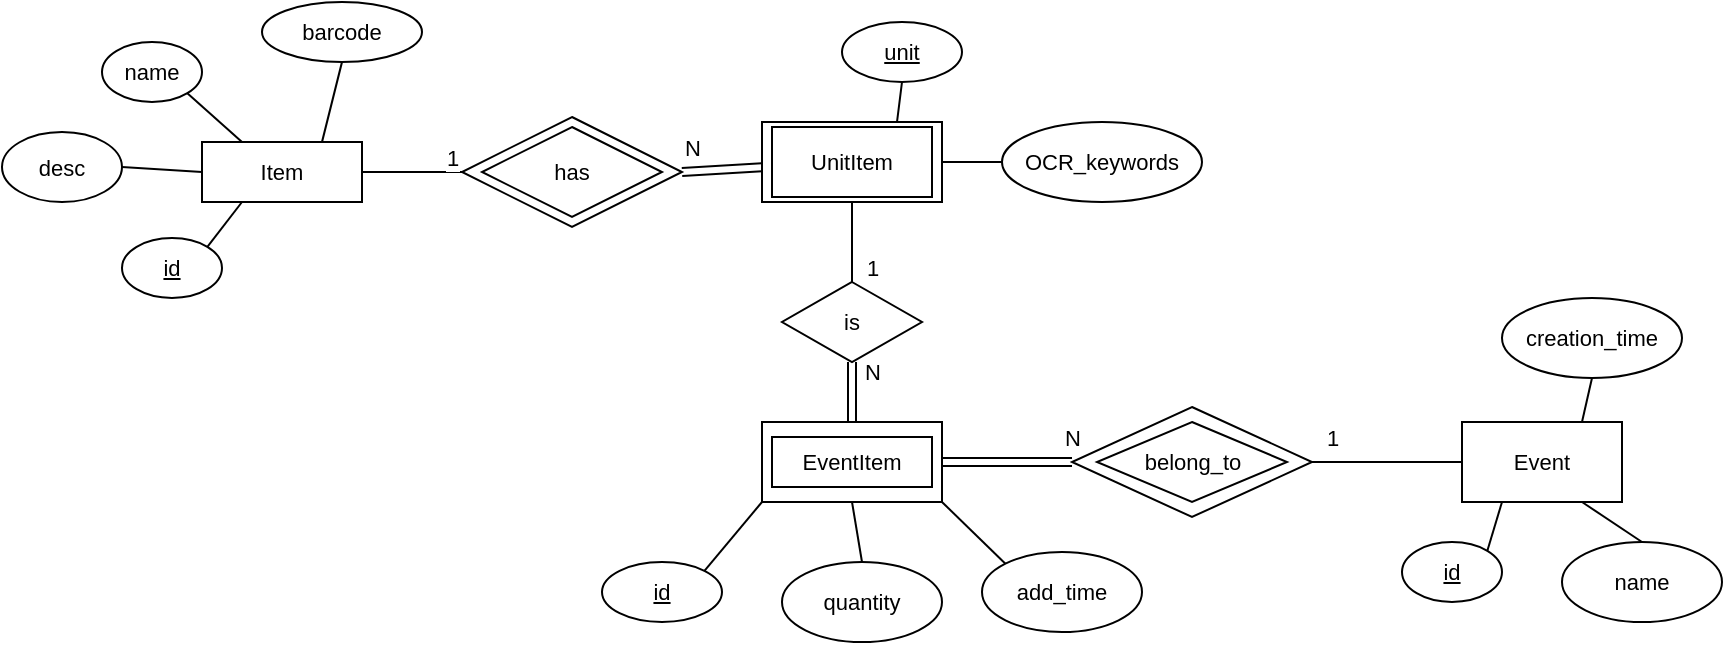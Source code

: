 <mxfile version="24.9.1">
  <diagram name="Page-1" id="lmDEMUQMTWGSZZMK8TKA">
    <mxGraphModel dx="1713" dy="664" grid="1" gridSize="10" guides="1" tooltips="1" connect="1" arrows="1" fold="1" page="1" pageScale="1" pageWidth="827" pageHeight="1169" math="0" shadow="0">
      <root>
        <mxCell id="0" />
        <mxCell id="1" parent="0" />
        <mxCell id="c5G7v532kEOwFp9C76IE-31" style="edgeStyle=none;shape=connector;rounded=0;orthogonalLoop=1;jettySize=auto;html=1;exitX=0.5;exitY=1;exitDx=0;exitDy=0;entryX=0.5;entryY=0;entryDx=0;entryDy=0;strokeColor=default;align=center;verticalAlign=middle;fontFamily=Helvetica;fontSize=11;fontColor=default;labelBackgroundColor=default;endArrow=none;endFill=0;" edge="1" parent="1" source="c5G7v532kEOwFp9C76IE-1" target="c5G7v532kEOwFp9C76IE-28">
          <mxGeometry relative="1" as="geometry" />
        </mxCell>
        <mxCell id="c5G7v532kEOwFp9C76IE-41" style="edgeStyle=none;shape=connector;rounded=0;orthogonalLoop=1;jettySize=auto;html=1;exitX=1;exitY=0.5;exitDx=0;exitDy=0;entryX=0;entryY=0.5;entryDx=0;entryDy=0;strokeColor=default;align=center;verticalAlign=middle;fontFamily=Helvetica;fontSize=11;fontColor=default;labelBackgroundColor=default;endArrow=none;endFill=0;" edge="1" parent="1" source="c5G7v532kEOwFp9C76IE-1" target="c5G7v532kEOwFp9C76IE-39">
          <mxGeometry relative="1" as="geometry" />
        </mxCell>
        <mxCell id="c5G7v532kEOwFp9C76IE-1" value="" style="rounded=0;whiteSpace=wrap;html=1;" vertex="1" parent="1">
          <mxGeometry x="210" y="150" width="90" height="40" as="geometry" />
        </mxCell>
        <mxCell id="c5G7v532kEOwFp9C76IE-44" style="edgeStyle=none;shape=link;rounded=0;orthogonalLoop=1;jettySize=auto;html=1;exitX=1;exitY=0.5;exitDx=0;exitDy=0;strokeColor=default;align=center;verticalAlign=middle;fontFamily=Helvetica;fontSize=11;fontColor=default;labelBackgroundColor=default;endArrow=none;endFill=0;" edge="1" parent="1" source="c5G7v532kEOwFp9C76IE-22" target="c5G7v532kEOwFp9C76IE-37">
          <mxGeometry relative="1" as="geometry" />
        </mxCell>
        <mxCell id="c5G7v532kEOwFp9C76IE-22" value="" style="rounded=0;whiteSpace=wrap;html=1;fontFamily=Helvetica;fontSize=11;fontColor=default;labelBackgroundColor=default;" vertex="1" parent="1">
          <mxGeometry x="210" y="300" width="90" height="40" as="geometry" />
        </mxCell>
        <mxCell id="c5G7v532kEOwFp9C76IE-24" style="edgeStyle=none;shape=connector;rounded=0;orthogonalLoop=1;jettySize=auto;html=1;exitX=1;exitY=0;exitDx=0;exitDy=0;entryX=0;entryY=1;entryDx=0;entryDy=0;strokeColor=default;align=center;verticalAlign=middle;fontFamily=Helvetica;fontSize=11;fontColor=default;labelBackgroundColor=default;endArrow=none;endFill=0;" edge="1" parent="1" source="c5G7v532kEOwFp9C76IE-23" target="c5G7v532kEOwFp9C76IE-22">
          <mxGeometry relative="1" as="geometry" />
        </mxCell>
        <mxCell id="c5G7v532kEOwFp9C76IE-23" value="id" style="ellipse;whiteSpace=wrap;html=1;fontFamily=Helvetica;fontSize=11;fontColor=default;labelBackgroundColor=default;fontStyle=4" vertex="1" parent="1">
          <mxGeometry x="130" y="370" width="60" height="30" as="geometry" />
        </mxCell>
        <mxCell id="c5G7v532kEOwFp9C76IE-34" style="edgeStyle=none;shape=connector;rounded=0;orthogonalLoop=1;jettySize=auto;html=1;exitX=0.5;exitY=0;exitDx=0;exitDy=0;entryX=0.5;entryY=1;entryDx=0;entryDy=0;strokeColor=default;align=center;verticalAlign=middle;fontFamily=Helvetica;fontSize=11;fontColor=default;labelBackgroundColor=default;endArrow=none;endFill=0;" edge="1" parent="1" source="c5G7v532kEOwFp9C76IE-25" target="c5G7v532kEOwFp9C76IE-22">
          <mxGeometry relative="1" as="geometry" />
        </mxCell>
        <mxCell id="c5G7v532kEOwFp9C76IE-25" value="quantity" style="ellipse;whiteSpace=wrap;html=1;fontFamily=Helvetica;fontSize=11;fontColor=default;labelBackgroundColor=default;" vertex="1" parent="1">
          <mxGeometry x="220" y="370" width="80" height="40" as="geometry" />
        </mxCell>
        <mxCell id="c5G7v532kEOwFp9C76IE-27" value="unit" style="ellipse;whiteSpace=wrap;html=1;fontFamily=Helvetica;fontSize=11;fontColor=default;labelBackgroundColor=default;fontStyle=4" vertex="1" parent="1">
          <mxGeometry x="250" y="100" width="60" height="30" as="geometry" />
        </mxCell>
        <mxCell id="c5G7v532kEOwFp9C76IE-30" style="edgeStyle=none;shape=link;rounded=0;orthogonalLoop=1;jettySize=auto;html=1;exitX=0.5;exitY=1;exitDx=0;exitDy=0;entryX=0.5;entryY=0;entryDx=0;entryDy=0;strokeColor=default;align=center;verticalAlign=middle;fontFamily=Helvetica;fontSize=11;fontColor=default;labelBackgroundColor=default;endArrow=none;endFill=0;" edge="1" parent="1" source="c5G7v532kEOwFp9C76IE-28" target="c5G7v532kEOwFp9C76IE-22">
          <mxGeometry relative="1" as="geometry" />
        </mxCell>
        <mxCell id="c5G7v532kEOwFp9C76IE-28" value="is" style="rhombus;whiteSpace=wrap;html=1;fontFamily=Helvetica;fontSize=11;fontColor=default;labelBackgroundColor=default;" vertex="1" parent="1">
          <mxGeometry x="220" y="230" width="70" height="40" as="geometry" />
        </mxCell>
        <mxCell id="c5G7v532kEOwFp9C76IE-29" value="" style="endArrow=none;html=1;rounded=0;strokeColor=default;align=center;verticalAlign=middle;fontFamily=Helvetica;fontSize=11;fontColor=default;labelBackgroundColor=default;exitX=0.75;exitY=0;exitDx=0;exitDy=0;entryX=0.5;entryY=1;entryDx=0;entryDy=0;" edge="1" parent="1" source="c5G7v532kEOwFp9C76IE-1" target="c5G7v532kEOwFp9C76IE-27">
          <mxGeometry width="50" height="50" relative="1" as="geometry">
            <mxPoint x="380" y="350" as="sourcePoint" />
            <mxPoint x="430" y="300" as="targetPoint" />
          </mxGeometry>
        </mxCell>
        <mxCell id="c5G7v532kEOwFp9C76IE-32" value="N" style="text;html=1;align=center;verticalAlign=middle;resizable=0;points=[];autosize=1;strokeColor=none;fillColor=none;fontFamily=Helvetica;fontSize=11;fontColor=default;labelBackgroundColor=default;" vertex="1" parent="1">
          <mxGeometry x="250" y="260" width="30" height="30" as="geometry" />
        </mxCell>
        <mxCell id="c5G7v532kEOwFp9C76IE-33" value="1" style="text;html=1;align=center;verticalAlign=middle;resizable=0;points=[];autosize=1;strokeColor=none;fillColor=none;fontFamily=Helvetica;fontSize=11;fontColor=default;labelBackgroundColor=default;" vertex="1" parent="1">
          <mxGeometry x="250" y="208" width="30" height="30" as="geometry" />
        </mxCell>
        <mxCell id="c5G7v532kEOwFp9C76IE-36" value="Event" style="rounded=0;whiteSpace=wrap;html=1;fontFamily=Helvetica;fontSize=11;fontColor=default;labelBackgroundColor=default;" vertex="1" parent="1">
          <mxGeometry x="560" y="300" width="80" height="40" as="geometry" />
        </mxCell>
        <mxCell id="c5G7v532kEOwFp9C76IE-45" style="edgeStyle=none;shape=connector;rounded=0;orthogonalLoop=1;jettySize=auto;html=1;exitX=1;exitY=0.5;exitDx=0;exitDy=0;entryX=0;entryY=0.5;entryDx=0;entryDy=0;strokeColor=default;align=center;verticalAlign=middle;fontFamily=Helvetica;fontSize=11;fontColor=default;labelBackgroundColor=default;endArrow=none;endFill=0;" edge="1" parent="1" source="c5G7v532kEOwFp9C76IE-37" target="c5G7v532kEOwFp9C76IE-36">
          <mxGeometry relative="1" as="geometry" />
        </mxCell>
        <mxCell id="c5G7v532kEOwFp9C76IE-37" value="" style="rhombus;whiteSpace=wrap;html=1;fontFamily=Helvetica;fontSize=11;fontColor=default;labelBackgroundColor=default;" vertex="1" parent="1">
          <mxGeometry x="365" y="292.5" width="120" height="55" as="geometry" />
        </mxCell>
        <mxCell id="c5G7v532kEOwFp9C76IE-39" value="OCR_keywords" style="ellipse;whiteSpace=wrap;html=1;fontFamily=Helvetica;fontSize=11;fontColor=default;labelBackgroundColor=default;" vertex="1" parent="1">
          <mxGeometry x="330" y="150" width="100" height="40" as="geometry" />
        </mxCell>
        <mxCell id="c5G7v532kEOwFp9C76IE-48" style="edgeStyle=none;shape=connector;rounded=0;orthogonalLoop=1;jettySize=auto;html=1;exitX=1;exitY=0;exitDx=0;exitDy=0;entryX=0.25;entryY=1;entryDx=0;entryDy=0;strokeColor=default;align=center;verticalAlign=middle;fontFamily=Helvetica;fontSize=11;fontColor=default;labelBackgroundColor=default;endArrow=none;endFill=0;" edge="1" parent="1" source="c5G7v532kEOwFp9C76IE-42" target="c5G7v532kEOwFp9C76IE-36">
          <mxGeometry relative="1" as="geometry" />
        </mxCell>
        <mxCell id="c5G7v532kEOwFp9C76IE-42" value="id" style="ellipse;whiteSpace=wrap;html=1;fontFamily=Helvetica;fontSize=11;fontColor=default;labelBackgroundColor=default;fontStyle=4" vertex="1" parent="1">
          <mxGeometry x="530" y="360" width="50" height="30" as="geometry" />
        </mxCell>
        <mxCell id="c5G7v532kEOwFp9C76IE-49" style="edgeStyle=none;shape=connector;rounded=0;orthogonalLoop=1;jettySize=auto;html=1;exitX=0.5;exitY=0;exitDx=0;exitDy=0;entryX=0.75;entryY=1;entryDx=0;entryDy=0;strokeColor=default;align=center;verticalAlign=middle;fontFamily=Helvetica;fontSize=11;fontColor=default;labelBackgroundColor=default;endArrow=none;endFill=0;" edge="1" parent="1" source="c5G7v532kEOwFp9C76IE-43" target="c5G7v532kEOwFp9C76IE-36">
          <mxGeometry relative="1" as="geometry" />
        </mxCell>
        <mxCell id="c5G7v532kEOwFp9C76IE-43" value="name" style="ellipse;whiteSpace=wrap;html=1;fontFamily=Helvetica;fontSize=11;fontColor=default;labelBackgroundColor=default;" vertex="1" parent="1">
          <mxGeometry x="610" y="360" width="80" height="40" as="geometry" />
        </mxCell>
        <mxCell id="c5G7v532kEOwFp9C76IE-46" value="N" style="text;html=1;align=center;verticalAlign=middle;resizable=0;points=[];autosize=1;strokeColor=none;fillColor=none;fontFamily=Helvetica;fontSize=11;fontColor=default;labelBackgroundColor=default;" vertex="1" parent="1">
          <mxGeometry x="350" y="292.5" width="30" height="30" as="geometry" />
        </mxCell>
        <mxCell id="c5G7v532kEOwFp9C76IE-47" value="1" style="text;html=1;align=center;verticalAlign=middle;resizable=0;points=[];autosize=1;strokeColor=none;fillColor=none;fontFamily=Helvetica;fontSize=11;fontColor=default;labelBackgroundColor=default;" vertex="1" parent="1">
          <mxGeometry x="480" y="292.5" width="30" height="30" as="geometry" />
        </mxCell>
        <mxCell id="c5G7v532kEOwFp9C76IE-51" style="edgeStyle=none;shape=connector;rounded=0;orthogonalLoop=1;jettySize=auto;html=1;exitX=0.5;exitY=1;exitDx=0;exitDy=0;entryX=0.75;entryY=0;entryDx=0;entryDy=0;strokeColor=default;align=center;verticalAlign=middle;fontFamily=Helvetica;fontSize=11;fontColor=default;labelBackgroundColor=default;endArrow=none;endFill=0;" edge="1" parent="1" source="c5G7v532kEOwFp9C76IE-50" target="c5G7v532kEOwFp9C76IE-36">
          <mxGeometry relative="1" as="geometry" />
        </mxCell>
        <mxCell id="c5G7v532kEOwFp9C76IE-50" value="creation_time" style="ellipse;whiteSpace=wrap;html=1;fontFamily=Helvetica;fontSize=11;fontColor=default;labelBackgroundColor=default;" vertex="1" parent="1">
          <mxGeometry x="580" y="238" width="90" height="40" as="geometry" />
        </mxCell>
        <mxCell id="c5G7v532kEOwFp9C76IE-56" style="edgeStyle=none;shape=connector;rounded=0;orthogonalLoop=1;jettySize=auto;html=1;exitX=1;exitY=0.5;exitDx=0;exitDy=0;entryX=0;entryY=0.5;entryDx=0;entryDy=0;strokeColor=default;align=center;verticalAlign=middle;fontFamily=Helvetica;fontSize=11;fontColor=default;labelBackgroundColor=default;endArrow=none;endFill=0;" edge="1" parent="1" source="c5G7v532kEOwFp9C76IE-52" target="c5G7v532kEOwFp9C76IE-53">
          <mxGeometry relative="1" as="geometry" />
        </mxCell>
        <mxCell id="c5G7v532kEOwFp9C76IE-52" value="desc" style="ellipse;whiteSpace=wrap;html=1;fontFamily=Helvetica;fontSize=11;fontColor=default;labelBackgroundColor=default;" vertex="1" parent="1">
          <mxGeometry x="-170" y="155" width="60" height="35" as="geometry" />
        </mxCell>
        <mxCell id="c5G7v532kEOwFp9C76IE-63" style="edgeStyle=none;shape=connector;rounded=0;orthogonalLoop=1;jettySize=auto;html=1;exitX=1;exitY=0.5;exitDx=0;exitDy=0;entryX=0;entryY=0.5;entryDx=0;entryDy=0;strokeColor=default;align=center;verticalAlign=middle;fontFamily=Helvetica;fontSize=11;fontColor=default;labelBackgroundColor=default;endArrow=none;endFill=0;" edge="1" parent="1" source="c5G7v532kEOwFp9C76IE-53" target="c5G7v532kEOwFp9C76IE-58">
          <mxGeometry relative="1" as="geometry" />
        </mxCell>
        <mxCell id="c5G7v532kEOwFp9C76IE-53" value="Item" style="rounded=0;whiteSpace=wrap;html=1;fontFamily=Helvetica;fontSize=11;fontColor=default;labelBackgroundColor=default;" vertex="1" parent="1">
          <mxGeometry x="-70" y="160" width="80" height="30" as="geometry" />
        </mxCell>
        <mxCell id="c5G7v532kEOwFp9C76IE-57" style="edgeStyle=none;shape=connector;rounded=0;orthogonalLoop=1;jettySize=auto;html=1;exitX=1;exitY=1;exitDx=0;exitDy=0;entryX=0.25;entryY=0;entryDx=0;entryDy=0;strokeColor=default;align=center;verticalAlign=middle;fontFamily=Helvetica;fontSize=11;fontColor=default;labelBackgroundColor=default;endArrow=none;endFill=0;" edge="1" parent="1" source="c5G7v532kEOwFp9C76IE-54" target="c5G7v532kEOwFp9C76IE-53">
          <mxGeometry relative="1" as="geometry" />
        </mxCell>
        <mxCell id="c5G7v532kEOwFp9C76IE-54" value="name" style="ellipse;whiteSpace=wrap;html=1;fontFamily=Helvetica;fontSize=11;fontColor=default;labelBackgroundColor=default;" vertex="1" parent="1">
          <mxGeometry x="-120" y="110" width="50" height="30" as="geometry" />
        </mxCell>
        <mxCell id="c5G7v532kEOwFp9C76IE-59" style="edgeStyle=none;shape=link;rounded=0;orthogonalLoop=1;jettySize=auto;html=1;exitX=1;exitY=0.5;exitDx=0;exitDy=0;strokeColor=default;align=center;verticalAlign=middle;fontFamily=Helvetica;fontSize=11;fontColor=default;labelBackgroundColor=default;endArrow=none;endFill=0;" edge="1" parent="1" source="c5G7v532kEOwFp9C76IE-58" target="c5G7v532kEOwFp9C76IE-1">
          <mxGeometry relative="1" as="geometry" />
        </mxCell>
        <mxCell id="c5G7v532kEOwFp9C76IE-58" value="" style="rhombus;whiteSpace=wrap;html=1;fontFamily=Helvetica;fontSize=11;fontColor=default;labelBackgroundColor=default;" vertex="1" parent="1">
          <mxGeometry x="60" y="147.5" width="110" height="55" as="geometry" />
        </mxCell>
        <mxCell id="c5G7v532kEOwFp9C76IE-65" style="edgeStyle=none;shape=connector;rounded=0;orthogonalLoop=1;jettySize=auto;html=1;exitX=1;exitY=0;exitDx=0;exitDy=0;entryX=0.25;entryY=1;entryDx=0;entryDy=0;strokeColor=default;align=center;verticalAlign=middle;fontFamily=Helvetica;fontSize=11;fontColor=default;labelBackgroundColor=default;endArrow=none;endFill=0;" edge="1" parent="1" source="c5G7v532kEOwFp9C76IE-60" target="c5G7v532kEOwFp9C76IE-53">
          <mxGeometry relative="1" as="geometry" />
        </mxCell>
        <mxCell id="c5G7v532kEOwFp9C76IE-60" value="id" style="ellipse;whiteSpace=wrap;html=1;fontFamily=Helvetica;fontSize=11;fontColor=default;labelBackgroundColor=default;fontStyle=4" vertex="1" parent="1">
          <mxGeometry x="-110" y="208" width="50" height="30" as="geometry" />
        </mxCell>
        <mxCell id="c5G7v532kEOwFp9C76IE-61" value="has" style="rhombus;whiteSpace=wrap;html=1;fontFamily=Helvetica;fontSize=11;fontColor=default;labelBackgroundColor=default;" vertex="1" parent="1">
          <mxGeometry x="70" y="152.5" width="90" height="45" as="geometry" />
        </mxCell>
        <mxCell id="c5G7v532kEOwFp9C76IE-62" value="UnitItem" style="rounded=0;whiteSpace=wrap;html=1;fontFamily=Helvetica;fontSize=11;fontColor=default;labelBackgroundColor=default;" vertex="1" parent="1">
          <mxGeometry x="215" y="152.5" width="80" height="35" as="geometry" />
        </mxCell>
        <mxCell id="c5G7v532kEOwFp9C76IE-66" value="N" style="text;html=1;align=center;verticalAlign=middle;resizable=0;points=[];autosize=1;strokeColor=none;fillColor=none;fontFamily=Helvetica;fontSize=11;fontColor=default;labelBackgroundColor=default;" vertex="1" parent="1">
          <mxGeometry x="160" y="147.5" width="30" height="30" as="geometry" />
        </mxCell>
        <mxCell id="c5G7v532kEOwFp9C76IE-67" value="1" style="text;html=1;align=center;verticalAlign=middle;resizable=0;points=[];autosize=1;strokeColor=none;fillColor=none;fontFamily=Helvetica;fontSize=11;fontColor=default;labelBackgroundColor=default;" vertex="1" parent="1">
          <mxGeometry x="40" y="152.5" width="30" height="30" as="geometry" />
        </mxCell>
        <mxCell id="c5G7v532kEOwFp9C76IE-70" style="edgeStyle=none;shape=connector;rounded=0;orthogonalLoop=1;jettySize=auto;html=1;exitX=0.5;exitY=1;exitDx=0;exitDy=0;entryX=0.75;entryY=0;entryDx=0;entryDy=0;strokeColor=default;align=center;verticalAlign=middle;fontFamily=Helvetica;fontSize=11;fontColor=default;labelBackgroundColor=default;endArrow=none;endFill=0;" edge="1" parent="1" source="c5G7v532kEOwFp9C76IE-68" target="c5G7v532kEOwFp9C76IE-53">
          <mxGeometry relative="1" as="geometry" />
        </mxCell>
        <mxCell id="c5G7v532kEOwFp9C76IE-68" value="barcode" style="ellipse;whiteSpace=wrap;html=1;fontFamily=Helvetica;fontSize=11;fontColor=default;labelBackgroundColor=default;" vertex="1" parent="1">
          <mxGeometry x="-40" y="90" width="80" height="30" as="geometry" />
        </mxCell>
        <mxCell id="c5G7v532kEOwFp9C76IE-71" value="belong_to" style="rhombus;whiteSpace=wrap;html=1;fontFamily=Helvetica;fontSize=11;fontColor=default;labelBackgroundColor=default;" vertex="1" parent="1">
          <mxGeometry x="377.5" y="300" width="95" height="40" as="geometry" />
        </mxCell>
        <mxCell id="c5G7v532kEOwFp9C76IE-72" value="EventItem" style="rounded=0;whiteSpace=wrap;html=1;fontFamily=Helvetica;fontSize=11;fontColor=default;labelBackgroundColor=default;" vertex="1" parent="1">
          <mxGeometry x="215" y="307.5" width="80" height="25" as="geometry" />
        </mxCell>
        <mxCell id="c5G7v532kEOwFp9C76IE-74" style="edgeStyle=none;shape=connector;rounded=0;orthogonalLoop=1;jettySize=auto;html=1;exitX=0;exitY=0;exitDx=0;exitDy=0;entryX=1;entryY=1;entryDx=0;entryDy=0;strokeColor=default;align=center;verticalAlign=middle;fontFamily=Helvetica;fontSize=11;fontColor=default;labelBackgroundColor=default;endArrow=none;endFill=0;" edge="1" parent="1" source="c5G7v532kEOwFp9C76IE-73" target="c5G7v532kEOwFp9C76IE-22">
          <mxGeometry relative="1" as="geometry" />
        </mxCell>
        <mxCell id="c5G7v532kEOwFp9C76IE-73" value="add_time" style="ellipse;whiteSpace=wrap;html=1;fontFamily=Helvetica;fontSize=11;fontColor=default;labelBackgroundColor=default;" vertex="1" parent="1">
          <mxGeometry x="320" y="365" width="80" height="40" as="geometry" />
        </mxCell>
      </root>
    </mxGraphModel>
  </diagram>
</mxfile>
